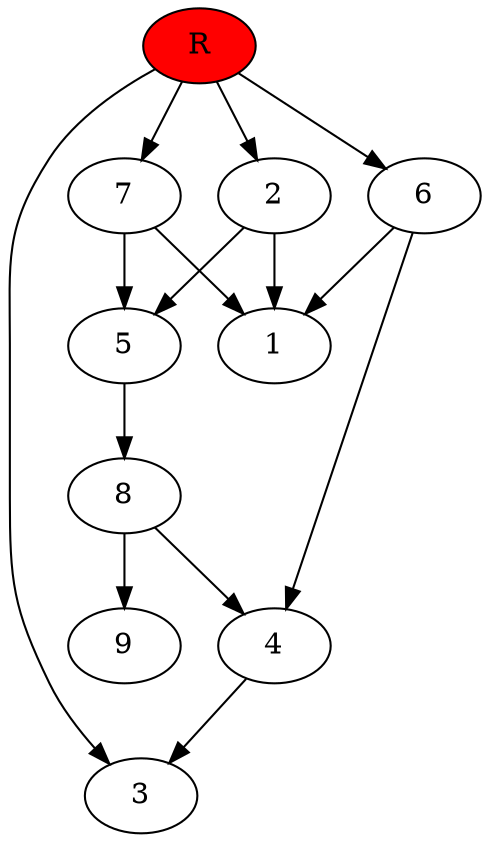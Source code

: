 digraph prb35348 {
	1
	2
	3
	4
	5
	6
	7
	8
	R [fillcolor="#ff0000" style=filled]
	2 -> 1
	2 -> 5
	4 -> 3
	5 -> 8
	6 -> 1
	6 -> 4
	7 -> 1
	7 -> 5
	8 -> 4
	8 -> 9
	R -> 2
	R -> 3
	R -> 6
	R -> 7
}
